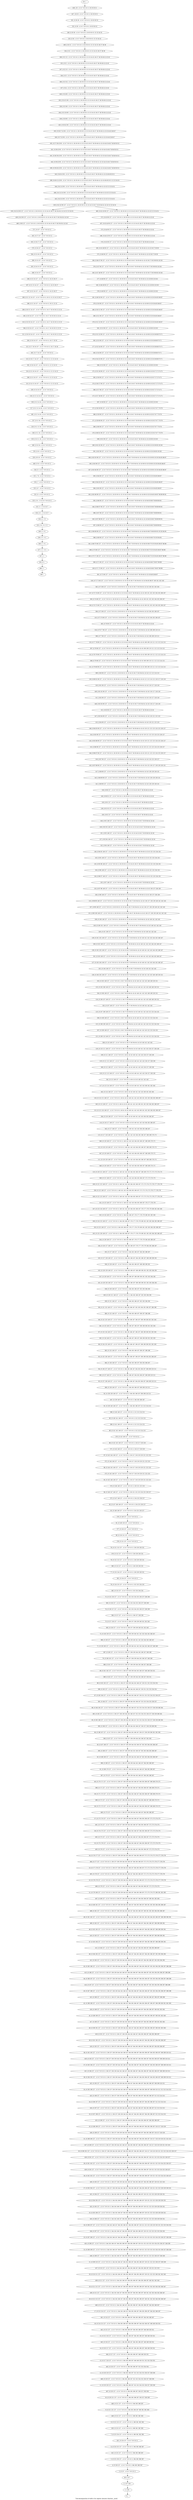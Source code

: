digraph G {
graph [label="Tree-decomposition of width 4 for register allocator (function _acosf)"]
0[label="0 | : "];
1[label="1 | 228 : "];
2[label="2 | 227 228 : "];
3[label="3 | 8 227 : 4 5 6 7 8 9 10 11 "];
4[label="4 | 8 226 227 : 4 5 6 7 8 9 10 11 364 365 366 367 "];
5[label="5 | 8 225 226 227 : 4 5 6 7 8 9 10 11 364 365 366 367 "];
6[label="6 | 8 224 225 227 : 4 5 6 7 8 9 10 11 364 365 366 367 "];
7[label="7 | 8 223 224 227 : 4 5 6 7 8 9 10 11 360 361 362 363 "];
8[label="8 | 8 222 223 227 : 4 5 6 7 8 9 10 11 360 361 362 363 "];
9[label="9 | 8 221 222 227 : 4 5 6 7 8 9 10 11 264 265 266 267 360 361 362 363 "];
10[label="10 | 8 220 221 227 : 4 5 6 7 8 9 10 11 264 265 266 267 356 357 358 359 "];
11[label="11 | 8 219 220 227 : 4 5 6 7 8 9 10 11 264 265 266 267 352 353 354 355 356 357 358 359 "];
12[label="12 | 8 218 219 227 : 4 5 6 7 8 9 10 11 264 265 266 267 352 353 354 355 356 357 358 359 "];
13[label="13 | 8 217 218 227 : 4 5 6 7 8 9 10 11 264 265 266 267 348 349 350 351 352 353 354 355 "];
14[label="14 | 8 216 217 227 : 4 5 6 7 8 9 10 11 264 265 266 267 284 285 286 287 348 349 350 351 "];
15[label="15 | 8 215 216 227 : 4 5 6 7 8 9 10 11 264 265 266 267 284 285 286 287 348 349 350 351 "];
16[label="16 | 8 214 215 227 : 4 5 6 7 8 9 10 11 264 265 266 267 284 285 286 287 344 345 346 347 348 349 350 351 "];
17[label="17 | 8 213 214 227 : 4 5 6 7 8 9 10 11 244 245 246 247 264 265 266 267 284 285 286 287 344 345 346 347 "];
18[label="18 | 8 212 213 227 : 4 5 6 7 8 9 10 11 244 245 246 247 264 265 266 267 284 285 286 287 340 341 342 343 344 345 346 347 "];
19[label="19 | 8 211 212 227 : 4 5 6 7 8 9 10 11 244 245 246 247 264 265 266 267 284 285 286 287 340 341 342 343 344 345 346 347 "];
20[label="20 | 8 210 211 227 : 4 5 6 7 8 9 10 11 244 245 246 247 264 265 266 267 284 285 286 287 320 321 322 323 340 341 342 343 "];
21[label="21 | 8 209 210 227 : 4 5 6 7 8 9 10 11 244 245 246 247 264 265 266 267 284 285 286 287 320 321 322 323 336 337 338 339 "];
22[label="22 | 8 208 209 227 : 4 5 6 7 8 9 10 11 244 245 246 247 264 265 266 267 284 285 286 287 320 321 322 323 332 333 334 335 336 337 338 339 "];
23[label="23 | 8 207 208 227 : 4 5 6 7 8 9 10 11 244 245 246 247 264 265 266 267 284 285 286 287 320 321 322 323 332 333 334 335 336 337 338 339 "];
24[label="24 | 8 206 207 227 : 4 5 6 7 8 9 10 11 244 245 246 247 264 265 266 267 284 285 286 287 320 321 322 323 328 329 330 331 332 333 334 335 "];
25[label="25 | 8 205 206 227 : 4 5 6 7 8 9 10 11 244 245 246 247 264 265 266 267 284 285 286 287 320 321 322 323 328 329 330 331 "];
26[label="26 | 8 204 205 227 : 4 5 6 7 8 9 10 11 244 245 246 247 264 265 266 267 284 285 286 287 320 321 322 323 328 329 330 331 "];
27[label="27 | 8 203 204 227 : 4 5 6 7 8 9 10 11 236 237 238 239 244 245 246 247 264 265 266 267 284 285 286 287 320 321 322 323 328 329 330 331 "];
28[label="28 | 8 202 203 227 : 4 5 6 7 8 9 10 11 236 237 238 239 244 245 246 247 264 265 266 267 284 285 286 287 320 321 322 323 324 325 326 327 "];
29[label="29 | 8 201 202 227 : 4 5 6 7 8 9 10 11 236 237 238 239 244 245 246 247 264 265 266 267 284 285 286 287 320 321 322 323 324 325 326 327 "];
30[label="30 | 8 200 201 227 : 4 5 6 7 8 9 10 11 236 237 238 239 244 245 246 247 264 265 266 267 284 285 286 287 316 317 318 319 320 321 322 323 324 325 326 327 "];
31[label="31 | 8 199 200 227 : 4 5 6 7 8 9 10 11 236 237 238 239 244 245 246 247 264 265 266 267 284 285 286 287 316 317 318 319 320 321 322 323 "];
32[label="32 | 8 198 199 227 : 4 5 6 7 8 9 10 11 236 237 238 239 244 245 246 247 264 265 266 267 284 285 286 287 316 317 318 319 "];
33[label="33 | 8 197 198 227 : 4 5 6 7 8 9 10 11 236 237 238 239 244 245 246 247 264 265 266 267 284 285 286 287 312 313 314 315 "];
34[label="34 | 8 196 197 227 : 4 5 6 7 8 9 10 11 236 237 238 239 244 245 246 247 264 265 266 267 284 285 286 287 312 313 314 315 "];
35[label="35 | 8 195 196 227 : 4 5 6 7 8 9 10 11 236 237 238 239 244 245 246 247 264 265 266 267 284 285 286 287 308 309 310 311 312 313 314 315 "];
36[label="36 | 8 194 195 227 : 4 5 6 7 8 9 10 11 236 237 238 239 244 245 246 247 264 265 266 267 284 285 286 287 304 305 306 307 308 309 310 311 "];
37[label="37 | 8 193 194 227 : 4 5 6 7 8 9 10 11 236 237 238 239 244 245 246 247 264 265 266 267 284 285 286 287 304 305 306 307 308 309 310 311 "];
38[label="38 | 8 192 193 227 : 4 5 6 7 8 9 10 11 236 237 238 239 244 245 246 247 264 265 266 267 284 285 286 287 304 305 306 307 308 309 310 311 "];
39[label="39 | 8 191 192 227 : 4 5 6 7 8 9 10 11 236 237 238 239 244 245 246 247 264 265 266 267 284 285 286 287 304 305 306 307 "];
40[label="40 | 8 190 191 227 : 4 5 6 7 8 9 10 11 236 237 238 239 244 245 246 247 264 265 266 267 284 285 286 287 300 301 302 303 "];
41[label="41 | 8 189 190 227 : 4 5 6 7 8 9 10 11 236 237 238 239 244 245 246 247 264 265 266 267 284 285 286 287 300 301 302 303 "];
42[label="42 | 8 188 189 227 : 4 5 6 7 8 9 10 11 236 237 238 239 244 245 246 247 264 265 266 267 284 285 286 287 296 297 298 299 300 301 302 303 "];
43[label="43 | 8 187 188 227 : 4 5 6 7 8 9 10 11 236 237 238 239 244 245 246 247 264 265 266 267 284 285 286 287 292 293 294 295 296 297 298 299 "];
44[label="44 | 8 186 187 227 : 4 5 6 7 8 9 10 11 236 237 238 239 244 245 246 247 264 265 266 267 284 285 286 287 292 293 294 295 296 297 298 299 "];
45[label="45 | 8 185 186 227 : 4 5 6 7 8 9 10 11 236 237 238 239 244 245 246 247 264 265 266 267 284 285 286 287 292 293 294 295 296 297 298 299 "];
46[label="46 | 8 184 185 227 : 4 5 6 7 8 9 10 11 236 237 238 239 244 245 246 247 264 265 266 267 284 285 286 287 292 293 294 295 "];
47[label="47 | 8 183 184 227 : 4 5 6 7 8 9 10 11 236 237 238 239 244 245 246 247 264 265 266 267 284 285 286 287 288 289 290 291 "];
48[label="48 | 8 182 183 227 : 4 5 6 7 8 9 10 11 236 237 238 239 244 245 246 247 264 265 266 267 284 285 286 287 288 289 290 291 "];
49[label="49 | 8 181 182 227 : 4 5 6 7 8 9 10 11 236 237 238 239 244 245 246 247 264 265 266 267 280 281 282 283 284 285 286 287 288 289 290 291 "];
50[label="50 | 8 180 181 227 : 4 5 6 7 8 9 10 11 236 237 238 239 244 245 246 247 264 265 266 267 280 281 282 283 284 285 286 287 "];
51[label="51 | 8 179 180 227 : 4 5 6 7 8 9 10 11 236 237 238 239 244 245 246 247 264 265 266 267 272 273 274 275 280 281 282 283 "];
52[label="52 | 8 178 179 227 : 4 5 6 7 8 9 10 11 236 237 238 239 244 245 246 247 264 265 266 267 272 273 274 275 276 277 278 279 "];
53[label="53 | 8 177 178 227 : 4 5 6 7 8 9 10 11 236 237 238 239 244 245 246 247 264 265 266 267 272 273 274 275 276 277 278 279 "];
54[label="54 | 8 176 177 227 : 4 5 6 7 8 9 10 11 236 237 238 239 244 245 246 247 264 265 266 267 272 273 274 275 276 277 278 279 "];
55[label="55 | 8 175 176 227 : 4 5 6 7 8 9 10 11 236 237 238 239 244 245 246 247 264 265 266 267 272 273 274 275 "];
56[label="56 | 8 174 175 227 : 4 5 6 7 8 9 10 11 236 237 238 239 244 245 246 247 264 265 266 267 272 273 274 275 "];
57[label="57 | 8 173 174 227 : 4 5 6 7 8 9 10 11 236 237 238 239 244 245 246 247 264 265 266 267 272 273 274 275 "];
58[label="58 | 8 172 173 227 : 4 5 6 7 8 9 10 11 236 237 238 239 244 245 246 247 264 265 266 267 268 269 270 271 "];
59[label="59 | 8 171 172 227 : 4 5 6 7 8 9 10 11 236 237 238 239 244 245 246 247 264 265 266 267 268 269 270 271 "];
60[label="60 | 8 170 171 227 : 4 5 6 7 8 9 10 11 236 237 238 239 244 245 246 247 264 265 266 267 268 269 270 271 "];
61[label="61 | 8 169 170 227 : 4 5 6 7 8 9 10 11 236 237 238 239 244 245 246 247 264 265 266 267 "];
62[label="62 | 8 168 169 227 : 4 5 6 7 8 9 10 11 236 237 238 239 244 245 246 247 262 263 264 265 266 267 "];
63[label="63 | 8 167 168 227 : 4 5 6 7 8 9 10 11 236 237 238 239 244 245 246 247 262 263 264 265 266 267 "];
64[label="64 | 8 166 167 227 : 4 5 6 7 8 9 10 11 236 237 238 239 244 245 246 247 256 257 258 259 260 261 262 263 "];
65[label="65 | 8 165 166 227 : 4 5 6 7 8 9 10 11 236 237 238 239 244 245 246 247 252 253 254 255 256 257 258 259 260 261 "];
66[label="66 | 8 164 165 227 : 4 5 6 7 8 9 10 11 236 237 238 239 244 245 246 247 252 253 254 255 256 257 258 259 260 261 "];
67[label="67 | 8 163 164 227 : 4 5 6 7 8 9 10 11 236 237 238 239 244 245 246 247 250 251 252 253 254 255 256 257 "];
68[label="68 | 8 162 163 227 : 4 5 6 7 8 9 10 11 236 237 238 239 244 245 246 247 250 251 252 253 254 255 "];
69[label="69 | 8 161 162 227 : 4 5 6 7 8 9 10 11 236 237 238 239 244 245 246 247 248 249 250 251 "];
70[label="70 | 8 160 161 227 : 4 5 6 7 8 9 10 11 236 237 238 239 244 245 246 247 248 249 "];
71[label="71 | 8 159 160 227 : 4 5 6 7 8 9 10 11 236 237 238 239 240 241 242 243 244 245 246 247 248 249 "];
72[label="72 | 8 158 159 227 : 4 5 6 7 8 9 10 11 236 237 238 239 240 241 242 243 244 245 246 247 "];
73[label="73 | 8 157 158 227 : 4 5 6 7 8 9 10 11 236 237 238 239 240 241 242 243 "];
74[label="74 | 8 156 157 227 : 4 5 6 7 8 9 10 11 232 233 234 235 236 237 238 239 "];
75[label="75 | 8 155 156 227 : 4 5 6 7 8 9 10 11 232 233 234 235 236 237 238 239 "];
76[label="76 | 8 154 155 227 : 4 5 6 7 8 9 10 11 232 233 234 235 "];
77[label="77 | 8 153 154 227 : 4 5 6 7 8 9 10 11 228 229 230 231 "];
78[label="78 | 8 152 153 227 : 4 5 6 7 8 9 10 11 228 229 230 231 "];
79[label="79 | 8 151 152 227 : 4 5 6 7 8 9 10 11 228 229 230 231 "];
80[label="80 | 8 150 151 227 : 4 5 6 7 8 9 10 11 "];
81[label="81 | 8 149 150 227 : 4 5 6 7 8 9 10 11 "];
82[label="82 | 8 148 149 227 : 4 5 6 7 8 9 10 11 224 225 226 227 "];
83[label="83 | 8 147 148 149 227 : 4 5 6 7 8 9 10 11 224 225 226 227 "];
84[label="84 | 8 146 147 149 227 : 4 5 6 7 8 9 10 11 220 221 222 223 224 225 226 227 "];
85[label="85 | 8 145 146 149 227 : 4 5 6 7 8 9 10 11 216 217 218 219 220 221 222 223 "];
86[label="86 | 8 144 145 149 227 : 4 5 6 7 8 9 10 11 216 217 218 219 220 221 222 223 "];
87[label="87 | 8 143 144 149 227 : 4 5 6 7 8 9 10 11 216 217 218 219 220 221 222 223 "];
88[label="88 | 8 142 143 149 227 : 4 5 6 7 8 9 10 11 216 217 218 219 "];
89[label="89 | 8 141 142 149 227 : 4 5 6 7 8 9 10 11 212 213 214 215 "];
90[label="90 | 8 140 141 149 227 : 4 5 6 7 8 9 10 11 212 213 214 215 "];
91[label="91 | 8 139 140 149 227 : 4 5 6 7 8 9 10 11 184 185 186 187 212 213 214 215 "];
92[label="92 | 8 138 139 149 227 : 4 5 6 7 8 9 10 11 184 185 186 187 208 209 210 211 "];
93[label="93 | 8 137 138 149 227 : 4 5 6 7 8 9 10 11 184 185 186 187 204 205 206 207 208 209 210 211 "];
94[label="94 | 8 136 137 149 227 : 4 5 6 7 8 9 10 11 184 185 186 187 204 205 206 207 208 209 210 211 "];
95[label="95 | 8 135 136 149 227 : 4 5 6 7 8 9 10 11 184 185 186 187 196 197 198 199 204 205 206 207 "];
96[label="96 | 8 134 135 149 227 : 4 5 6 7 8 9 10 11 184 185 186 187 196 197 198 199 200 201 202 203 "];
97[label="97 | 8 133 134 149 227 : 4 5 6 7 8 9 10 11 184 185 186 187 196 197 198 199 200 201 202 203 "];
98[label="98 | 8 132 133 149 227 : 4 5 6 7 8 9 10 11 184 185 186 187 196 197 198 199 200 201 202 203 "];
99[label="99 | 8 131 132 149 227 : 4 5 6 7 8 9 10 11 184 185 186 187 192 193 194 195 196 197 198 199 "];
100[label="100 | 8 130 131 149 227 : 4 5 6 7 8 9 10 11 184 185 186 187 192 193 194 195 "];
101[label="101 | 8 129 130 149 227 : 4 5 6 7 8 9 10 11 184 185 186 187 188 189 190 191 192 193 194 195 "];
102[label="102 | 8 128 129 149 227 : 4 5 6 7 8 9 10 11 184 185 186 187 188 189 190 191 192 193 194 195 "];
103[label="103 | 8 127 128 149 227 : 4 5 6 7 8 9 10 11 164 165 166 167 184 185 186 187 188 189 190 191 "];
104[label="104 | 8 126 127 149 227 : 4 5 6 7 8 9 10 11 164 165 166 167 176 177 178 179 184 185 186 187 "];
105[label="105 | 8 125 126 149 227 : 4 5 6 7 8 9 10 11 164 165 166 167 176 177 178 179 180 181 182 183 184 185 186 187 "];
106[label="106 | 8 124 125 149 227 : 4 5 6 7 8 9 10 11 164 165 166 167 176 177 178 179 180 181 182 183 184 185 186 187 "];
107[label="107 | 8 123 124 149 227 : 4 5 6 7 8 9 10 11 140 141 142 143 164 165 166 167 176 177 178 179 180 181 182 183 "];
108[label="108 | 8 122 123 149 227 : 4 5 6 7 8 9 10 11 140 141 142 143 164 165 166 167 172 173 174 175 176 177 178 179 "];
109[label="109 | 8 121 122 149 227 : 4 5 6 7 8 9 10 11 140 141 142 143 164 165 166 167 172 173 174 175 176 177 178 179 "];
110[label="110 | 8 120 121 149 227 : 4 5 6 7 8 9 10 11 140 141 142 143 164 165 166 167 168 169 170 171 172 173 174 175 "];
111[label="111 | 8 119 120 149 227 : 4 5 6 7 8 9 10 11 140 141 142 143 164 165 166 167 168 169 170 171 "];
112[label="112 | 8 118 119 149 227 : 4 5 6 7 8 9 10 11 140 141 142 143 164 165 166 167 168 169 170 171 "];
113[label="113 | 8 117 118 149 227 : 4 5 6 7 8 9 10 11 140 141 142 143 164 165 166 167 168 169 170 171 "];
114[label="114 | 8 116 117 149 227 : 4 5 6 7 8 9 10 11 40 41 42 43 140 141 142 143 164 165 166 167 "];
115[label="115 | 8 115 116 149 227 : 4 5 6 7 8 9 10 11 40 41 42 43 140 141 142 143 160 161 162 163 164 165 166 167 "];
116[label="116 | 8 114 115 149 227 : 4 5 6 7 8 9 10 11 40 41 42 43 140 141 142 143 160 161 162 163 164 165 166 167 "];
117[label="117 | 8 113 114 149 227 : 4 5 6 7 8 9 10 11 40 41 42 43 140 141 142 143 160 161 162 163 "];
118[label="118 | 8 112 113 149 227 : 4 5 6 7 8 9 10 11 40 41 42 43 140 141 142 143 156 157 158 159 "];
119[label="119 | 8 111 112 149 227 : 4 5 6 7 8 9 10 11 40 41 42 43 140 141 142 143 156 157 158 159 "];
120[label="120 | 8 110 111 149 227 : 4 5 6 7 8 9 10 11 36 37 38 39 40 41 42 43 140 141 142 143 156 157 158 159 "];
121[label="121 | 8 109 110 149 227 : 4 5 6 7 8 9 10 11 36 37 38 39 40 41 42 43 140 141 142 143 152 153 154 155 "];
122[label="122 | 8 108 109 149 227 : 4 5 6 7 8 9 10 11 36 37 38 39 40 41 42 43 140 141 142 143 152 153 154 155 "];
123[label="123 | 8 107 108 149 227 : 4 5 6 7 8 9 10 11 36 37 38 39 40 41 42 43 140 141 142 143 152 153 154 155 "];
124[label="124 | 8 106 107 149 227 : 4 5 6 7 8 9 10 11 36 37 38 39 40 41 42 43 140 141 142 143 148 149 150 151 "];
125[label="125 | 8 105 106 149 227 : 4 5 6 7 8 9 10 11 36 37 38 39 40 41 42 43 140 141 142 143 148 149 150 151 "];
126[label="126 | 8 104 105 149 227 : 4 5 6 7 8 9 10 11 32 33 34 35 36 37 38 39 40 41 42 43 140 141 142 143 148 149 150 151 "];
127[label="127 | 8 103 104 149 227 : 4 5 6 7 8 9 10 11 32 33 34 35 36 37 38 39 40 41 42 43 140 141 142 143 144 145 146 147 "];
128[label="128 | 8 102 103 149 227 : 4 5 6 7 8 9 10 11 32 33 34 35 36 37 38 39 40 41 42 43 140 141 142 143 144 145 146 147 "];
129[label="129 | 8 101 102 149 227 : 4 5 6 7 8 9 10 11 32 33 34 35 36 37 38 39 40 41 42 43 140 141 142 143 144 145 146 147 "];
130[label="130 | 8 100 101 149 227 : 4 5 6 7 8 9 10 11 28 29 30 31 32 33 34 35 36 37 38 39 40 41 42 43 140 141 142 143 "];
131[label="131 | 8 99 100 149 227 : 4 5 6 7 8 9 10 11 28 29 30 31 32 33 34 35 36 37 38 39 40 41 42 43 136 137 138 139 140 141 142 143 "];
132[label="132 | 8 98 99 149 227 : 4 5 6 7 8 9 10 11 28 29 30 31 32 33 34 35 36 37 38 39 40 41 42 43 136 137 138 139 140 141 142 143 "];
133[label="133 | 8 97 98 149 227 : 4 5 6 7 8 9 10 11 28 29 30 31 32 33 34 35 36 37 38 39 40 41 42 43 136 137 138 139 "];
134[label="134 | 8 96 97 149 227 : 4 5 6 7 8 9 10 11 28 29 30 31 32 33 34 35 36 37 38 39 40 41 42 43 132 133 134 135 "];
135[label="135 | 8 95 96 149 227 : 4 5 6 7 8 9 10 11 28 29 30 31 32 33 34 35 36 37 38 39 40 41 42 43 132 133 134 135 "];
136[label="136 | 8 94 95 149 227 : 4 5 6 7 8 9 10 11 28 29 30 31 32 33 34 35 36 37 38 39 40 41 42 43 132 133 134 135 "];
137[label="137 | 8 93 94 149 227 : 4 5 6 7 8 9 10 11 28 29 30 31 32 33 34 35 36 37 38 39 40 41 42 43 "];
138[label="138 | 8 92 93 149 227 : 4 5 6 7 8 9 10 11 28 29 30 31 32 33 34 35 36 37 38 39 40 41 42 43 "];
139[label="139 | 8 91 92 227 : 4 5 6 7 8 9 10 11 28 29 30 31 32 33 34 35 36 37 38 39 40 41 42 43 "];
140[label="140 | 8 90 91 227 : 4 5 6 7 8 9 10 11 28 29 30 31 32 33 34 35 36 37 38 39 40 41 42 43 "];
141[label="141 | 8 89 90 227 : 4 5 6 7 8 9 10 11 28 29 30 31 32 33 34 35 36 37 38 39 40 41 42 43 128 129 130 131 "];
142[label="142 | 8 88 89 90 227 : 4 5 6 7 8 9 10 11 28 29 30 31 32 33 34 35 36 37 38 39 40 41 42 43 128 129 130 131 "];
143[label="143 | 8 87 88 90 227 : 4 5 6 7 8 9 10 11 28 29 30 31 32 33 34 35 36 37 38 39 40 41 42 43 124 125 126 127 128 129 130 131 "];
144[label="144 | 8 86 87 90 227 : 4 5 6 7 8 9 10 11 28 29 30 31 32 33 34 35 36 37 38 39 40 41 42 43 120 121 122 123 124 125 126 127 "];
145[label="145 | 8 85 86 90 227 : 4 5 6 7 8 9 10 11 28 29 30 31 32 33 34 35 36 37 38 39 40 41 42 43 120 121 122 123 124 125 126 127 "];
146[label="146 | 8 84 85 90 227 : 4 5 6 7 8 9 10 11 28 29 30 31 32 33 34 35 36 37 38 39 40 41 42 43 120 121 122 123 124 125 126 127 "];
147[label="147 | 8 83 84 90 227 : 4 5 6 7 8 9 10 11 28 29 30 31 32 33 34 35 36 37 38 39 40 41 42 43 120 121 122 123 "];
148[label="148 | 8 82 83 90 227 : 4 5 6 7 8 9 10 11 28 29 30 31 32 33 34 35 36 37 38 39 40 41 42 43 116 117 118 119 "];
149[label="149 | 8 81 82 90 227 : 4 5 6 7 8 9 10 11 28 29 30 31 32 33 34 35 36 37 38 39 40 41 42 43 116 117 118 119 "];
150[label="150 | 8 80 81 90 227 : 4 5 6 7 8 9 10 11 28 29 30 31 32 33 34 35 36 37 38 39 40 41 42 43 112 113 114 115 116 117 118 119 "];
151[label="151 | 8 79 80 90 227 : 4 5 6 7 8 9 10 11 28 29 30 31 32 33 34 35 36 37 38 39 40 41 42 43 108 109 110 111 112 113 114 115 "];
152[label="152 | 8 78 79 90 227 : 4 5 6 7 8 9 10 11 28 29 30 31 32 33 34 35 36 37 38 39 40 41 42 43 108 109 110 111 112 113 114 115 "];
153[label="153 | 8 77 78 90 227 : 4 5 6 7 8 9 10 11 28 29 30 31 32 33 34 35 36 37 38 39 40 41 42 43 108 109 110 111 112 113 114 115 "];
154[label="154 | 8 76 77 90 227 : 4 5 6 7 8 9 10 11 28 29 30 31 32 33 34 35 36 37 38 39 40 41 42 43 108 109 110 111 "];
155[label="155 | 8 75 76 90 227 : 4 5 6 7 8 9 10 11 28 29 30 31 32 33 34 35 36 37 38 39 40 41 42 43 104 105 106 107 "];
156[label="156 | 8 74 75 90 227 : 4 5 6 7 8 9 10 11 28 29 30 31 32 33 34 35 36 37 38 39 40 41 42 43 100 101 102 103 104 105 106 107 "];
157[label="157 | 8 73 74 90 227 : 4 5 6 7 8 9 10 11 28 29 30 31 32 33 34 35 36 37 38 39 40 41 42 43 100 101 102 103 104 105 106 107 "];
158[label="158 | 8 72 73 90 227 : 4 5 6 7 8 9 10 11 28 29 30 31 32 33 34 35 36 37 38 39 40 41 42 43 84 85 86 87 100 101 102 103 "];
159[label="159 | 8 71 72 90 227 : 4 5 6 7 8 9 10 11 28 29 30 31 32 33 34 35 36 37 38 39 40 41 42 43 84 85 86 87 96 97 98 99 "];
160[label="160 | 8 70 71 90 227 : 4 5 6 7 8 9 10 11 28 29 30 31 32 33 34 35 36 37 38 39 40 41 42 43 84 85 86 87 92 93 94 95 96 97 98 99 "];
161[label="161 | 8 69 70 90 227 : 4 5 6 7 8 9 10 11 28 29 30 31 32 33 34 35 36 37 38 39 40 41 42 43 84 85 86 87 92 93 94 95 96 97 98 99 "];
162[label="162 | 8 68 69 90 227 : 4 5 6 7 8 9 10 11 28 29 30 31 32 33 34 35 36 37 38 39 40 41 42 43 84 85 86 87 88 89 90 91 92 93 94 95 "];
163[label="163 | 8 67 68 90 227 : 4 5 6 7 8 9 10 11 28 29 30 31 32 33 34 35 36 37 38 39 40 41 42 43 84 85 86 87 88 89 90 91 "];
164[label="164 | 8 66 67 90 227 : 4 5 6 7 8 9 10 11 28 29 30 31 32 33 34 35 36 37 38 39 40 41 42 43 84 85 86 87 88 89 90 91 "];
165[label="165 | 8 65 66 90 227 : 4 5 6 7 8 9 10 11 28 29 30 31 32 33 34 35 36 37 38 39 40 41 42 43 60 61 62 63 84 85 86 87 88 89 90 91 "];
166[label="166 | 8 64 65 90 227 : 4 5 6 7 8 9 10 11 28 29 30 31 32 33 34 35 36 37 38 39 40 41 42 43 60 61 62 63 84 85 86 87 "];
167[label="167 | 8 63 64 90 227 : 4 5 6 7 8 9 10 11 28 29 30 31 32 33 34 35 36 37 38 39 40 41 42 43 60 61 62 63 80 81 82 83 84 85 86 87 "];
168[label="168 | 8 62 63 90 227 : 4 5 6 7 8 9 10 11 28 29 30 31 32 33 34 35 36 37 38 39 40 41 42 43 60 61 62 63 80 81 82 83 84 85 86 87 "];
169[label="169 | 8 61 62 90 227 : 4 5 6 7 8 9 10 11 28 29 30 31 32 33 34 35 36 37 38 39 40 41 42 43 60 61 62 63 80 81 82 83 "];
170[label="170 | 8 60 61 90 227 : 4 5 6 7 8 9 10 11 28 29 30 31 32 33 34 35 36 37 38 39 40 41 42 43 60 61 62 63 76 77 78 79 "];
171[label="171 | 8 59 60 90 227 : 4 5 6 7 8 9 10 11 28 29 30 31 32 33 34 35 36 37 38 39 40 41 42 43 60 61 62 63 76 77 78 79 "];
172[label="172 | 8 58 59 90 227 : 4 5 6 7 8 9 10 11 28 29 30 31 32 33 34 35 36 37 38 39 40 41 42 43 60 61 62 63 76 77 78 79 "];
173[label="173 | 8 57 58 90 227 : 4 5 6 7 8 9 10 11 28 29 30 31 32 33 34 35 36 37 38 39 40 41 42 43 60 61 62 63 72 73 74 75 "];
174[label="174 | 8 56 57 90 227 : 4 5 6 7 8 9 10 11 28 29 30 31 32 33 34 35 36 37 38 39 40 41 42 43 60 61 62 63 72 73 74 75 "];
175[label="175 | 8 55 56 90 227 : 4 5 6 7 8 9 10 11 28 29 30 31 32 33 34 35 36 37 38 39 40 41 42 43 60 61 62 63 72 73 74 75 "];
176[label="176 | 8 54 55 90 227 : 4 5 6 7 8 9 10 11 28 29 30 31 32 33 34 35 36 37 38 39 40 41 42 43 60 61 62 63 68 69 70 71 "];
177[label="177 | 8 53 54 90 227 : 4 5 6 7 8 9 10 11 28 29 30 31 32 33 34 35 36 37 38 39 40 41 42 43 60 61 62 63 68 69 70 71 "];
178[label="178 | 8 52 53 90 227 : 4 5 6 7 8 9 10 11 28 29 30 31 32 33 34 35 36 37 38 39 40 41 42 43 60 61 62 63 68 69 70 71 "];
179[label="179 | 8 51 52 90 227 : 4 5 6 7 8 9 10 11 28 29 30 31 32 33 34 35 36 37 38 39 40 41 42 43 60 61 62 63 64 65 66 67 "];
180[label="180 | 8 50 51 90 227 : 4 5 6 7 8 9 10 11 28 29 30 31 32 33 34 35 36 37 38 39 40 41 42 43 60 61 62 63 64 65 66 67 "];
181[label="181 | 8 49 50 90 227 : 4 5 6 7 8 9 10 11 28 29 30 31 32 33 34 35 36 37 38 39 40 41 42 43 60 61 62 63 64 65 66 67 "];
182[label="182 | 8 48 49 90 227 : 4 5 6 7 8 9 10 11 28 29 30 31 32 33 34 35 36 37 38 39 40 41 42 43 60 61 62 63 "];
183[label="183 | 8 47 48 90 227 : 4 5 6 7 8 9 10 11 28 29 30 31 32 33 34 35 36 37 38 39 40 41 42 43 56 57 58 59 60 61 62 63 "];
184[label="184 | 8 46 47 90 227 : 4 5 6 7 8 9 10 11 28 29 30 31 32 33 34 35 36 37 38 39 40 41 42 43 56 57 58 59 60 61 62 63 "];
185[label="185 | 8 45 46 90 227 : 4 5 6 7 8 9 10 11 28 29 30 31 32 33 34 35 36 37 38 39 40 41 42 43 56 57 58 59 "];
186[label="186 | 8 44 45 90 227 : 4 5 6 7 8 9 10 11 28 29 30 31 32 33 34 35 36 37 38 39 40 41 42 43 "];
187[label="187 | 8 43 44 90 227 : 4 5 6 7 8 9 10 11 28 29 30 31 32 33 34 35 36 37 38 39 40 41 42 43 "];
188[label="188 | 8 41 42 43 90 : 4 5 6 7 8 9 10 11 28 29 30 31 32 33 34 35 36 37 38 39 40 41 42 43 52 53 54 55 "];
189[label="189 | 8 40 41 43 90 : 4 5 6 7 8 9 10 11 28 29 30 31 32 33 34 35 36 37 38 39 40 41 42 43 48 49 50 51 52 53 54 55 "];
190[label="190 | 8 39 40 43 90 : 4 5 6 7 8 9 10 11 28 29 30 31 32 33 34 35 36 37 38 39 40 41 42 43 44 45 46 47 48 49 50 51 "];
191[label="191 | 8 38 39 43 90 : 4 5 6 7 8 9 10 11 28 29 30 31 32 33 34 35 36 37 38 39 40 41 42 43 44 45 46 47 48 49 50 51 "];
192[label="192 | 8 37 38 43 90 : 4 5 6 7 8 9 10 11 28 29 30 31 32 33 34 35 36 37 38 39 40 41 42 43 44 45 46 47 48 49 50 51 "];
193[label="193 | 8 36 37 43 90 : 4 5 6 7 8 9 10 11 28 29 30 31 32 33 34 35 36 37 38 39 40 41 42 43 44 45 46 47 "];
194[label="194 | 8 35 36 90 : 4 5 6 7 8 9 10 11 28 29 30 31 32 33 34 35 36 37 38 39 40 41 42 43 "];
195[label="195 | 8 34 35 90 : 4 5 6 7 8 9 10 11 28 29 30 31 32 33 34 35 36 37 38 39 40 41 42 43 "];
196[label="196 | 8 33 34 : 4 5 6 7 8 9 10 11 28 29 30 31 32 33 34 35 36 37 38 39 40 41 42 43 "];
197[label="197 | 8 32 33 : 4 5 6 7 8 9 10 11 28 29 30 31 32 33 34 35 36 37 38 39 40 41 42 43 "];
198[label="198 | 8 31 32 : 4 5 6 7 8 9 10 11 28 29 30 31 32 33 34 35 36 37 38 39 40 41 42 43 "];
199[label="199 | 8 30 31 : 4 5 6 7 8 9 10 11 28 29 30 31 32 33 34 35 36 37 38 39 "];
200[label="200 | 8 29 30 : 4 5 6 7 8 9 10 11 28 29 30 31 32 33 34 35 "];
201[label="201 | 8 28 29 : 4 5 6 7 8 9 10 11 28 29 30 31 "];
202[label="202 | 8 27 227 : 4 5 6 7 8 9 10 11 "];
203[label="203 | 8 26 27 227 : 4 5 6 7 8 9 10 11 "];
204[label="204 | 8 25 26 227 : 4 5 6 7 8 9 10 11 "];
205[label="205 | 8 24 25 227 : 4 5 6 7 8 9 10 11 "];
206[label="206 | 8 23 24 227 : 4 5 6 7 8 9 10 11 24 25 26 27 "];
207[label="207 | 8 22 23 24 227 : 4 5 6 7 8 9 10 11 24 25 26 27 "];
208[label="208 | 8 21 22 24 227 : 4 5 6 7 8 9 10 11 20 21 22 23 24 25 26 27 "];
209[label="209 | 8 20 21 24 227 : 4 5 6 7 8 9 10 11 16 17 18 19 20 21 22 23 "];
210[label="210 | 8 19 20 24 227 : 4 5 6 7 8 9 10 11 16 17 18 19 20 21 22 23 "];
211[label="211 | 8 18 19 24 227 : 4 5 6 7 8 9 10 11 16 17 18 19 20 21 22 23 "];
212[label="212 | 8 17 18 24 227 : 4 5 6 7 8 9 10 11 16 17 18 19 "];
213[label="213 | 8 16 17 24 227 : 4 5 6 7 8 9 10 11 12 13 14 15 "];
214[label="214 | 8 15 16 24 227 : 4 5 6 7 8 9 10 11 12 13 14 15 "];
215[label="215 | 8 14 15 24 227 : 4 5 6 7 8 9 10 11 12 13 14 15 "];
216[label="216 | 8 13 14 24 227 : 4 5 6 7 8 9 10 11 "];
217[label="217 | 8 12 13 14 24 : 4 5 6 7 8 9 10 11 "];
218[label="218 | 8 11 12 24 : 4 5 6 7 8 9 10 11 "];
219[label="219 | 8 10 11 24 : 4 5 6 7 8 9 10 11 "];
220[label="220 | 8 9 10 : 4 5 6 7 8 9 10 11 "];
221[label="221 | 7 8 : 4 5 6 7 8 9 10 11 "];
222[label="222 | 6 7 : 4 5 6 7 8 9 10 11 "];
223[label="223 | 5 6 : 2 3 4 5 6 7 8 9 10 11 "];
224[label="224 | 4 5 : 2 3 4 5 6 7 "];
225[label="225 | 3 4 : 0 1 2 3 "];
226[label="226 | 2 3 : 0 1 "];
227[label="227 | 1 2 : 0 1 "];
228[label="228 | 0 1 : "];
229[label="229 | 8 42 43 90 227 : 4 5 6 7 8 9 10 11 28 29 30 31 32 33 34 35 36 37 38 39 40 41 42 43 52 53 54 55 "];
230[label="230 | 8 42 43 90 227 : 4 5 6 7 8 9 10 11 28 29 30 31 32 33 34 35 36 37 38 39 40 41 42 43 52 53 54 55 "];
231[label="231 | : "];
232[label="232 | 8 29 : 4 5 6 7 8 9 10 11 28 29 30 31 "];
233[label="233 | 8 30 : 4 5 6 7 8 9 10 11 28 29 30 31 32 33 34 35 "];
234[label="234 | 8 31 : 4 5 6 7 8 9 10 11 28 29 30 31 32 33 34 35 36 37 38 39 "];
235[label="235 | 8 32 : 4 5 6 7 8 9 10 11 28 29 30 31 32 33 34 35 36 37 38 39 40 41 42 43 "];
236[label="236 | 8 33 : 4 5 6 7 8 9 10 11 28 29 30 31 32 33 34 35 36 37 38 39 40 41 42 43 "];
237[label="237 | 8 34 : 4 5 6 7 8 9 10 11 28 29 30 31 32 33 34 35 36 37 38 39 40 41 42 43 "];
238[label="238 | 8 35 90 : 4 5 6 7 8 9 10 11 28 29 30 31 32 33 34 35 36 37 38 39 40 41 42 43 "];
239[label="239 | 8 36 90 : 4 5 6 7 8 9 10 11 28 29 30 31 32 33 34 35 36 37 38 39 40 41 42 43 "];
240[label="240 | 8 37 43 90 : 4 5 6 7 8 9 10 11 28 29 30 31 32 33 34 35 36 37 38 39 40 41 42 43 44 45 46 47 "];
241[label="241 | 8 38 43 90 : 4 5 6 7 8 9 10 11 28 29 30 31 32 33 34 35 36 37 38 39 40 41 42 43 44 45 46 47 48 49 50 51 "];
242[label="242 | 8 39 43 90 : 4 5 6 7 8 9 10 11 28 29 30 31 32 33 34 35 36 37 38 39 40 41 42 43 44 45 46 47 48 49 50 51 "];
243[label="243 | 8 40 43 90 : 4 5 6 7 8 9 10 11 28 29 30 31 32 33 34 35 36 37 38 39 40 41 42 43 48 49 50 51 "];
244[label="244 | 8 41 43 90 : 4 5 6 7 8 9 10 11 28 29 30 31 32 33 34 35 36 37 38 39 40 41 42 43 52 53 54 55 "];
245[label="245 | 8 42 43 90 : 4 5 6 7 8 9 10 11 28 29 30 31 32 33 34 35 36 37 38 39 40 41 42 43 52 53 54 55 "];
246[label="246 | : "];
247[label="247 | 1 : "];
248[label="248 | 2 : 0 1 "];
249[label="249 | 3 : 0 1 "];
250[label="250 | 4 : 2 3 "];
251[label="251 | 5 : 2 3 4 5 6 7 "];
252[label="252 | 6 : 4 5 6 7 8 9 10 11 "];
253[label="253 | 7 : 4 5 6 7 8 9 10 11 "];
254[label="254 | 8 : 4 5 6 7 8 9 10 11 "];
255[label="255 | 8 10 : 4 5 6 7 8 9 10 11 "];
256[label="256 | 8 11 24 : 4 5 6 7 8 9 10 11 "];
257[label="257 | 8 12 24 : 4 5 6 7 8 9 10 11 "];
258[label="258 | 8 13 14 24 : 4 5 6 7 8 9 10 11 "];
259[label="259 | 8 14 24 227 : 4 5 6 7 8 9 10 11 "];
260[label="260 | 8 15 24 227 : 4 5 6 7 8 9 10 11 12 13 14 15 "];
261[label="261 | 8 16 24 227 : 4 5 6 7 8 9 10 11 12 13 14 15 "];
262[label="262 | 8 17 24 227 : 4 5 6 7 8 9 10 11 "];
263[label="263 | 8 18 24 227 : 4 5 6 7 8 9 10 11 16 17 18 19 "];
264[label="264 | 8 19 24 227 : 4 5 6 7 8 9 10 11 16 17 18 19 20 21 22 23 "];
265[label="265 | 8 20 24 227 : 4 5 6 7 8 9 10 11 16 17 18 19 20 21 22 23 "];
266[label="266 | 8 21 24 227 : 4 5 6 7 8 9 10 11 20 21 22 23 "];
267[label="267 | 8 22 24 227 : 4 5 6 7 8 9 10 11 24 25 26 27 "];
268[label="268 | 8 24 227 : 4 5 6 7 8 9 10 11 "];
269[label="269 | 8 25 227 : 4 5 6 7 8 9 10 11 "];
270[label="270 | 8 26 227 : 4 5 6 7 8 9 10 11 "];
271[label="271 | 8 227 : 4 5 6 7 8 9 10 11 "];
272[label="272 | 8 43 90 227 : 4 5 6 7 8 9 10 11 28 29 30 31 32 33 34 35 36 37 38 39 40 41 42 43 "];
273[label="273 | 8 44 90 227 : 4 5 6 7 8 9 10 11 28 29 30 31 32 33 34 35 36 37 38 39 40 41 42 43 "];
274[label="274 | 8 45 90 227 : 4 5 6 7 8 9 10 11 28 29 30 31 32 33 34 35 36 37 38 39 40 41 42 43 "];
275[label="275 | 8 46 90 227 : 4 5 6 7 8 9 10 11 28 29 30 31 32 33 34 35 36 37 38 39 40 41 42 43 56 57 58 59 "];
276[label="276 | 8 47 90 227 : 4 5 6 7 8 9 10 11 28 29 30 31 32 33 34 35 36 37 38 39 40 41 42 43 56 57 58 59 60 61 62 63 "];
277[label="277 | 8 48 90 227 : 4 5 6 7 8 9 10 11 28 29 30 31 32 33 34 35 36 37 38 39 40 41 42 43 60 61 62 63 "];
278[label="278 | 8 49 90 227 : 4 5 6 7 8 9 10 11 28 29 30 31 32 33 34 35 36 37 38 39 40 41 42 43 60 61 62 63 "];
279[label="279 | 8 50 90 227 : 4 5 6 7 8 9 10 11 28 29 30 31 32 33 34 35 36 37 38 39 40 41 42 43 60 61 62 63 64 65 66 67 "];
280[label="280 | 8 51 90 227 : 4 5 6 7 8 9 10 11 28 29 30 31 32 33 34 35 36 37 38 39 40 41 42 43 60 61 62 63 64 65 66 67 "];
281[label="281 | 8 52 90 227 : 4 5 6 7 8 9 10 11 28 29 30 31 32 33 34 35 36 37 38 39 40 41 42 43 60 61 62 63 "];
282[label="282 | 8 53 90 227 : 4 5 6 7 8 9 10 11 28 29 30 31 32 33 34 35 36 37 38 39 40 41 42 43 60 61 62 63 68 69 70 71 "];
283[label="283 | 8 54 90 227 : 4 5 6 7 8 9 10 11 28 29 30 31 32 33 34 35 36 37 38 39 40 41 42 43 60 61 62 63 68 69 70 71 "];
284[label="284 | 8 55 90 227 : 4 5 6 7 8 9 10 11 28 29 30 31 32 33 34 35 36 37 38 39 40 41 42 43 60 61 62 63 "];
285[label="285 | 8 56 90 227 : 4 5 6 7 8 9 10 11 28 29 30 31 32 33 34 35 36 37 38 39 40 41 42 43 60 61 62 63 72 73 74 75 "];
286[label="286 | 8 57 90 227 : 4 5 6 7 8 9 10 11 28 29 30 31 32 33 34 35 36 37 38 39 40 41 42 43 60 61 62 63 72 73 74 75 "];
287[label="287 | 8 58 90 227 : 4 5 6 7 8 9 10 11 28 29 30 31 32 33 34 35 36 37 38 39 40 41 42 43 60 61 62 63 "];
288[label="288 | 8 59 90 227 : 4 5 6 7 8 9 10 11 28 29 30 31 32 33 34 35 36 37 38 39 40 41 42 43 60 61 62 63 76 77 78 79 "];
289[label="289 | 8 60 90 227 : 4 5 6 7 8 9 10 11 28 29 30 31 32 33 34 35 36 37 38 39 40 41 42 43 60 61 62 63 76 77 78 79 "];
290[label="290 | 8 61 90 227 : 4 5 6 7 8 9 10 11 28 29 30 31 32 33 34 35 36 37 38 39 40 41 42 43 60 61 62 63 "];
291[label="291 | 8 62 90 227 : 4 5 6 7 8 9 10 11 28 29 30 31 32 33 34 35 36 37 38 39 40 41 42 43 60 61 62 63 80 81 82 83 "];
292[label="292 | 8 63 90 227 : 4 5 6 7 8 9 10 11 28 29 30 31 32 33 34 35 36 37 38 39 40 41 42 43 60 61 62 63 80 81 82 83 84 85 86 87 "];
293[label="293 | 8 64 90 227 : 4 5 6 7 8 9 10 11 28 29 30 31 32 33 34 35 36 37 38 39 40 41 42 43 60 61 62 63 84 85 86 87 "];
294[label="294 | 8 65 90 227 : 4 5 6 7 8 9 10 11 28 29 30 31 32 33 34 35 36 37 38 39 40 41 42 43 60 61 62 63 84 85 86 87 "];
295[label="295 | 8 66 90 227 : 4 5 6 7 8 9 10 11 28 29 30 31 32 33 34 35 36 37 38 39 40 41 42 43 84 85 86 87 88 89 90 91 "];
296[label="296 | 8 67 90 227 : 4 5 6 7 8 9 10 11 28 29 30 31 32 33 34 35 36 37 38 39 40 41 42 43 84 85 86 87 88 89 90 91 "];
297[label="297 | 8 68 90 227 : 4 5 6 7 8 9 10 11 28 29 30 31 32 33 34 35 36 37 38 39 40 41 42 43 84 85 86 87 88 89 90 91 "];
298[label="298 | 8 69 90 227 : 4 5 6 7 8 9 10 11 28 29 30 31 32 33 34 35 36 37 38 39 40 41 42 43 84 85 86 87 92 93 94 95 "];
299[label="299 | 8 70 90 227 : 4 5 6 7 8 9 10 11 28 29 30 31 32 33 34 35 36 37 38 39 40 41 42 43 84 85 86 87 92 93 94 95 96 97 98 99 "];
300[label="300 | 8 71 90 227 : 4 5 6 7 8 9 10 11 28 29 30 31 32 33 34 35 36 37 38 39 40 41 42 43 84 85 86 87 96 97 98 99 "];
301[label="301 | 8 72 90 227 : 4 5 6 7 8 9 10 11 28 29 30 31 32 33 34 35 36 37 38 39 40 41 42 43 84 85 86 87 "];
302[label="302 | 8 73 90 227 : 4 5 6 7 8 9 10 11 28 29 30 31 32 33 34 35 36 37 38 39 40 41 42 43 100 101 102 103 "];
303[label="303 | 8 74 90 227 : 4 5 6 7 8 9 10 11 28 29 30 31 32 33 34 35 36 37 38 39 40 41 42 43 100 101 102 103 104 105 106 107 "];
304[label="304 | 8 75 90 227 : 4 5 6 7 8 9 10 11 28 29 30 31 32 33 34 35 36 37 38 39 40 41 42 43 104 105 106 107 "];
305[label="305 | 8 76 90 227 : 4 5 6 7 8 9 10 11 28 29 30 31 32 33 34 35 36 37 38 39 40 41 42 43 "];
306[label="306 | 8 77 90 227 : 4 5 6 7 8 9 10 11 28 29 30 31 32 33 34 35 36 37 38 39 40 41 42 43 108 109 110 111 "];
307[label="307 | 8 78 90 227 : 4 5 6 7 8 9 10 11 28 29 30 31 32 33 34 35 36 37 38 39 40 41 42 43 108 109 110 111 112 113 114 115 "];
308[label="308 | 8 79 90 227 : 4 5 6 7 8 9 10 11 28 29 30 31 32 33 34 35 36 37 38 39 40 41 42 43 108 109 110 111 112 113 114 115 "];
309[label="309 | 8 80 90 227 : 4 5 6 7 8 9 10 11 28 29 30 31 32 33 34 35 36 37 38 39 40 41 42 43 112 113 114 115 "];
310[label="310 | 8 81 90 227 : 4 5 6 7 8 9 10 11 28 29 30 31 32 33 34 35 36 37 38 39 40 41 42 43 116 117 118 119 "];
311[label="311 | 8 82 90 227 : 4 5 6 7 8 9 10 11 28 29 30 31 32 33 34 35 36 37 38 39 40 41 42 43 116 117 118 119 "];
312[label="312 | 8 83 90 227 : 4 5 6 7 8 9 10 11 28 29 30 31 32 33 34 35 36 37 38 39 40 41 42 43 "];
313[label="313 | 8 84 90 227 : 4 5 6 7 8 9 10 11 28 29 30 31 32 33 34 35 36 37 38 39 40 41 42 43 120 121 122 123 "];
314[label="314 | 8 85 90 227 : 4 5 6 7 8 9 10 11 28 29 30 31 32 33 34 35 36 37 38 39 40 41 42 43 120 121 122 123 124 125 126 127 "];
315[label="315 | 8 86 90 227 : 4 5 6 7 8 9 10 11 28 29 30 31 32 33 34 35 36 37 38 39 40 41 42 43 120 121 122 123 124 125 126 127 "];
316[label="316 | 8 87 90 227 : 4 5 6 7 8 9 10 11 28 29 30 31 32 33 34 35 36 37 38 39 40 41 42 43 124 125 126 127 "];
317[label="317 | 8 88 90 227 : 4 5 6 7 8 9 10 11 28 29 30 31 32 33 34 35 36 37 38 39 40 41 42 43 128 129 130 131 "];
318[label="318 | 8 90 227 : 4 5 6 7 8 9 10 11 28 29 30 31 32 33 34 35 36 37 38 39 40 41 42 43 "];
319[label="319 | 8 91 227 : 4 5 6 7 8 9 10 11 28 29 30 31 32 33 34 35 36 37 38 39 40 41 42 43 "];
320[label="320 | 8 92 227 : 4 5 6 7 8 9 10 11 28 29 30 31 32 33 34 35 36 37 38 39 40 41 42 43 "];
321[label="321 | 8 93 149 227 : 4 5 6 7 8 9 10 11 28 29 30 31 32 33 34 35 36 37 38 39 40 41 42 43 "];
322[label="322 | 8 94 149 227 : 4 5 6 7 8 9 10 11 28 29 30 31 32 33 34 35 36 37 38 39 40 41 42 43 "];
323[label="323 | 8 95 149 227 : 4 5 6 7 8 9 10 11 28 29 30 31 32 33 34 35 36 37 38 39 40 41 42 43 132 133 134 135 "];
324[label="324 | 8 96 149 227 : 4 5 6 7 8 9 10 11 28 29 30 31 32 33 34 35 36 37 38 39 40 41 42 43 132 133 134 135 "];
325[label="325 | 8 97 149 227 : 4 5 6 7 8 9 10 11 28 29 30 31 32 33 34 35 36 37 38 39 40 41 42 43 "];
326[label="326 | 8 98 149 227 : 4 5 6 7 8 9 10 11 28 29 30 31 32 33 34 35 36 37 38 39 40 41 42 43 136 137 138 139 "];
327[label="327 | 8 99 149 227 : 4 5 6 7 8 9 10 11 28 29 30 31 32 33 34 35 36 37 38 39 40 41 42 43 136 137 138 139 140 141 142 143 "];
328[label="328 | 8 100 149 227 : 4 5 6 7 8 9 10 11 28 29 30 31 32 33 34 35 36 37 38 39 40 41 42 43 140 141 142 143 "];
329[label="329 | 8 101 149 227 : 4 5 6 7 8 9 10 11 32 33 34 35 36 37 38 39 40 41 42 43 140 141 142 143 "];
330[label="330 | 8 102 149 227 : 4 5 6 7 8 9 10 11 32 33 34 35 36 37 38 39 40 41 42 43 140 141 142 143 144 145 146 147 "];
331[label="331 | 8 103 149 227 : 4 5 6 7 8 9 10 11 32 33 34 35 36 37 38 39 40 41 42 43 140 141 142 143 144 145 146 147 "];
332[label="332 | 8 104 149 227 : 4 5 6 7 8 9 10 11 32 33 34 35 36 37 38 39 40 41 42 43 140 141 142 143 "];
333[label="333 | 8 105 149 227 : 4 5 6 7 8 9 10 11 36 37 38 39 40 41 42 43 140 141 142 143 148 149 150 151 "];
334[label="334 | 8 106 149 227 : 4 5 6 7 8 9 10 11 36 37 38 39 40 41 42 43 140 141 142 143 148 149 150 151 "];
335[label="335 | 8 107 149 227 : 4 5 6 7 8 9 10 11 36 37 38 39 40 41 42 43 140 141 142 143 "];
336[label="336 | 8 108 149 227 : 4 5 6 7 8 9 10 11 36 37 38 39 40 41 42 43 140 141 142 143 152 153 154 155 "];
337[label="337 | 8 109 149 227 : 4 5 6 7 8 9 10 11 36 37 38 39 40 41 42 43 140 141 142 143 152 153 154 155 "];
338[label="338 | 8 110 149 227 : 4 5 6 7 8 9 10 11 36 37 38 39 40 41 42 43 140 141 142 143 "];
339[label="339 | 8 111 149 227 : 4 5 6 7 8 9 10 11 40 41 42 43 140 141 142 143 156 157 158 159 "];
340[label="340 | 8 112 149 227 : 4 5 6 7 8 9 10 11 40 41 42 43 140 141 142 143 156 157 158 159 "];
341[label="341 | 8 113 149 227 : 4 5 6 7 8 9 10 11 40 41 42 43 140 141 142 143 "];
342[label="342 | 8 114 149 227 : 4 5 6 7 8 9 10 11 40 41 42 43 140 141 142 143 160 161 162 163 "];
343[label="343 | 8 115 149 227 : 4 5 6 7 8 9 10 11 40 41 42 43 140 141 142 143 160 161 162 163 164 165 166 167 "];
344[label="344 | 8 116 149 227 : 4 5 6 7 8 9 10 11 40 41 42 43 140 141 142 143 164 165 166 167 "];
345[label="345 | 8 117 149 227 : 4 5 6 7 8 9 10 11 140 141 142 143 164 165 166 167 "];
346[label="346 | 8 118 149 227 : 4 5 6 7 8 9 10 11 140 141 142 143 164 165 166 167 168 169 170 171 "];
347[label="347 | 8 119 149 227 : 4 5 6 7 8 9 10 11 140 141 142 143 164 165 166 167 168 169 170 171 "];
348[label="348 | 8 120 149 227 : 4 5 6 7 8 9 10 11 140 141 142 143 164 165 166 167 168 169 170 171 "];
349[label="349 | 8 121 149 227 : 4 5 6 7 8 9 10 11 140 141 142 143 164 165 166 167 172 173 174 175 "];
350[label="350 | 8 122 149 227 : 4 5 6 7 8 9 10 11 140 141 142 143 164 165 166 167 172 173 174 175 176 177 178 179 "];
351[label="351 | 8 123 149 227 : 4 5 6 7 8 9 10 11 140 141 142 143 164 165 166 167 176 177 178 179 "];
352[label="352 | 8 124 149 227 : 4 5 6 7 8 9 10 11 164 165 166 167 176 177 178 179 180 181 182 183 "];
353[label="353 | 8 125 149 227 : 4 5 6 7 8 9 10 11 164 165 166 167 176 177 178 179 180 181 182 183 184 185 186 187 "];
354[label="354 | 8 126 149 227 : 4 5 6 7 8 9 10 11 164 165 166 167 176 177 178 179 184 185 186 187 "];
355[label="355 | 8 127 149 227 : 4 5 6 7 8 9 10 11 164 165 166 167 184 185 186 187 "];
356[label="356 | 8 128 149 227 : 4 5 6 7 8 9 10 11 184 185 186 187 188 189 190 191 "];
357[label="357 | 8 129 149 227 : 4 5 6 7 8 9 10 11 184 185 186 187 188 189 190 191 192 193 194 195 "];
358[label="358 | 8 130 149 227 : 4 5 6 7 8 9 10 11 184 185 186 187 192 193 194 195 "];
359[label="359 | 8 131 149 227 : 4 5 6 7 8 9 10 11 184 185 186 187 192 193 194 195 "];
360[label="360 | 8 132 149 227 : 4 5 6 7 8 9 10 11 184 185 186 187 196 197 198 199 "];
361[label="361 | 8 133 149 227 : 4 5 6 7 8 9 10 11 184 185 186 187 196 197 198 199 200 201 202 203 "];
362[label="362 | 8 134 149 227 : 4 5 6 7 8 9 10 11 184 185 186 187 196 197 198 199 200 201 202 203 "];
363[label="363 | 8 135 149 227 : 4 5 6 7 8 9 10 11 184 185 186 187 196 197 198 199 "];
364[label="364 | 8 136 149 227 : 4 5 6 7 8 9 10 11 184 185 186 187 204 205 206 207 "];
365[label="365 | 8 137 149 227 : 4 5 6 7 8 9 10 11 184 185 186 187 204 205 206 207 208 209 210 211 "];
366[label="366 | 8 138 149 227 : 4 5 6 7 8 9 10 11 184 185 186 187 208 209 210 211 "];
367[label="367 | 8 139 149 227 : 4 5 6 7 8 9 10 11 184 185 186 187 "];
368[label="368 | 8 140 149 227 : 4 5 6 7 8 9 10 11 212 213 214 215 "];
369[label="369 | 8 141 149 227 : 4 5 6 7 8 9 10 11 212 213 214 215 "];
370[label="370 | 8 142 149 227 : 4 5 6 7 8 9 10 11 "];
371[label="371 | 8 143 149 227 : 4 5 6 7 8 9 10 11 216 217 218 219 "];
372[label="372 | 8 144 149 227 : 4 5 6 7 8 9 10 11 216 217 218 219 220 221 222 223 "];
373[label="373 | 8 145 149 227 : 4 5 6 7 8 9 10 11 216 217 218 219 220 221 222 223 "];
374[label="374 | 8 146 149 227 : 4 5 6 7 8 9 10 11 220 221 222 223 "];
375[label="375 | 8 147 149 227 : 4 5 6 7 8 9 10 11 224 225 226 227 "];
376[label="376 | 8 149 227 : 4 5 6 7 8 9 10 11 "];
377[label="377 | 8 150 227 : 4 5 6 7 8 9 10 11 "];
378[label="378 | 8 151 227 : 4 5 6 7 8 9 10 11 "];
379[label="379 | 8 152 227 : 4 5 6 7 8 9 10 11 228 229 230 231 "];
380[label="380 | 8 153 227 : 4 5 6 7 8 9 10 11 228 229 230 231 "];
381[label="381 | 8 154 227 : 4 5 6 7 8 9 10 11 "];
382[label="382 | 8 155 227 : 4 5 6 7 8 9 10 11 232 233 234 235 "];
383[label="383 | 8 156 227 : 4 5 6 7 8 9 10 11 232 233 234 235 236 237 238 239 "];
384[label="384 | 8 157 227 : 4 5 6 7 8 9 10 11 236 237 238 239 "];
385[label="385 | 8 158 227 : 4 5 6 7 8 9 10 11 236 237 238 239 240 241 242 243 "];
386[label="386 | 8 159 227 : 4 5 6 7 8 9 10 11 236 237 238 239 240 241 242 243 244 245 246 247 "];
387[label="387 | 8 160 227 : 4 5 6 7 8 9 10 11 236 237 238 239 244 245 246 247 248 249 "];
388[label="388 | 8 161 227 : 4 5 6 7 8 9 10 11 236 237 238 239 244 245 246 247 248 249 "];
389[label="389 | 8 162 227 : 4 5 6 7 8 9 10 11 236 237 238 239 244 245 246 247 250 251 "];
390[label="390 | 8 163 227 : 4 5 6 7 8 9 10 11 236 237 238 239 244 245 246 247 250 251 252 253 254 255 "];
391[label="391 | 8 164 227 : 4 5 6 7 8 9 10 11 236 237 238 239 244 245 246 247 252 253 254 255 256 257 "];
392[label="392 | 8 165 227 : 4 5 6 7 8 9 10 11 236 237 238 239 244 245 246 247 252 253 254 255 256 257 258 259 260 261 "];
393[label="393 | 8 166 227 : 4 5 6 7 8 9 10 11 236 237 238 239 244 245 246 247 256 257 258 259 260 261 "];
394[label="394 | 8 167 227 : 4 5 6 7 8 9 10 11 236 237 238 239 244 245 246 247 262 263 "];
395[label="395 | 8 168 227 : 4 5 6 7 8 9 10 11 236 237 238 239 244 245 246 247 262 263 264 265 266 267 "];
396[label="396 | 8 169 227 : 4 5 6 7 8 9 10 11 236 237 238 239 244 245 246 247 264 265 266 267 "];
397[label="397 | 8 170 227 : 4 5 6 7 8 9 10 11 236 237 238 239 244 245 246 247 264 265 266 267 "];
398[label="398 | 8 171 227 : 4 5 6 7 8 9 10 11 236 237 238 239 244 245 246 247 264 265 266 267 268 269 270 271 "];
399[label="399 | 8 172 227 : 4 5 6 7 8 9 10 11 236 237 238 239 244 245 246 247 264 265 266 267 268 269 270 271 "];
400[label="400 | 8 173 227 : 4 5 6 7 8 9 10 11 236 237 238 239 244 245 246 247 264 265 266 267 "];
401[label="401 | 8 174 227 : 4 5 6 7 8 9 10 11 236 237 238 239 244 245 246 247 264 265 266 267 272 273 274 275 "];
402[label="402 | 8 175 227 : 4 5 6 7 8 9 10 11 236 237 238 239 244 245 246 247 264 265 266 267 272 273 274 275 "];
403[label="403 | 8 176 227 : 4 5 6 7 8 9 10 11 236 237 238 239 244 245 246 247 264 265 266 267 272 273 274 275 "];
404[label="404 | 8 177 227 : 4 5 6 7 8 9 10 11 236 237 238 239 244 245 246 247 264 265 266 267 272 273 274 275 276 277 278 279 "];
405[label="405 | 8 178 227 : 4 5 6 7 8 9 10 11 236 237 238 239 244 245 246 247 264 265 266 267 272 273 274 275 276 277 278 279 "];
406[label="406 | 8 179 227 : 4 5 6 7 8 9 10 11 236 237 238 239 244 245 246 247 264 265 266 267 272 273 274 275 "];
407[label="407 | 8 180 227 : 4 5 6 7 8 9 10 11 236 237 238 239 244 245 246 247 264 265 266 267 280 281 282 283 "];
408[label="408 | 8 181 227 : 4 5 6 7 8 9 10 11 236 237 238 239 244 245 246 247 264 265 266 267 280 281 282 283 284 285 286 287 "];
409[label="409 | 8 182 227 : 4 5 6 7 8 9 10 11 236 237 238 239 244 245 246 247 264 265 266 267 284 285 286 287 288 289 290 291 "];
410[label="410 | 8 183 227 : 4 5 6 7 8 9 10 11 236 237 238 239 244 245 246 247 264 265 266 267 284 285 286 287 288 289 290 291 "];
411[label="411 | 8 184 227 : 4 5 6 7 8 9 10 11 236 237 238 239 244 245 246 247 264 265 266 267 284 285 286 287 "];
412[label="412 | 8 185 227 : 4 5 6 7 8 9 10 11 236 237 238 239 244 245 246 247 264 265 266 267 284 285 286 287 292 293 294 295 "];
413[label="413 | 8 186 227 : 4 5 6 7 8 9 10 11 236 237 238 239 244 245 246 247 264 265 266 267 284 285 286 287 292 293 294 295 296 297 298 299 "];
414[label="414 | 8 187 227 : 4 5 6 7 8 9 10 11 236 237 238 239 244 245 246 247 264 265 266 267 284 285 286 287 292 293 294 295 296 297 298 299 "];
415[label="415 | 8 188 227 : 4 5 6 7 8 9 10 11 236 237 238 239 244 245 246 247 264 265 266 267 284 285 286 287 296 297 298 299 "];
416[label="416 | 8 189 227 : 4 5 6 7 8 9 10 11 236 237 238 239 244 245 246 247 264 265 266 267 284 285 286 287 300 301 302 303 "];
417[label="417 | 8 190 227 : 4 5 6 7 8 9 10 11 236 237 238 239 244 245 246 247 264 265 266 267 284 285 286 287 300 301 302 303 "];
418[label="418 | 8 191 227 : 4 5 6 7 8 9 10 11 236 237 238 239 244 245 246 247 264 265 266 267 284 285 286 287 "];
419[label="419 | 8 192 227 : 4 5 6 7 8 9 10 11 236 237 238 239 244 245 246 247 264 265 266 267 284 285 286 287 304 305 306 307 "];
420[label="420 | 8 193 227 : 4 5 6 7 8 9 10 11 236 237 238 239 244 245 246 247 264 265 266 267 284 285 286 287 304 305 306 307 308 309 310 311 "];
421[label="421 | 8 194 227 : 4 5 6 7 8 9 10 11 236 237 238 239 244 245 246 247 264 265 266 267 284 285 286 287 304 305 306 307 308 309 310 311 "];
422[label="422 | 8 195 227 : 4 5 6 7 8 9 10 11 236 237 238 239 244 245 246 247 264 265 266 267 284 285 286 287 308 309 310 311 "];
423[label="423 | 8 196 227 : 4 5 6 7 8 9 10 11 236 237 238 239 244 245 246 247 264 265 266 267 284 285 286 287 312 313 314 315 "];
424[label="424 | 8 197 227 : 4 5 6 7 8 9 10 11 236 237 238 239 244 245 246 247 264 265 266 267 284 285 286 287 312 313 314 315 "];
425[label="425 | 8 198 227 : 4 5 6 7 8 9 10 11 236 237 238 239 244 245 246 247 264 265 266 267 284 285 286 287 "];
426[label="426 | 8 199 227 : 4 5 6 7 8 9 10 11 236 237 238 239 244 245 246 247 264 265 266 267 284 285 286 287 316 317 318 319 "];
427[label="427 | 8 200 227 : 4 5 6 7 8 9 10 11 236 237 238 239 244 245 246 247 264 265 266 267 284 285 286 287 316 317 318 319 320 321 322 323 "];
428[label="428 | 8 201 227 : 4 5 6 7 8 9 10 11 236 237 238 239 244 245 246 247 264 265 266 267 284 285 286 287 320 321 322 323 324 325 326 327 "];
429[label="429 | 8 202 227 : 4 5 6 7 8 9 10 11 236 237 238 239 244 245 246 247 264 265 266 267 284 285 286 287 320 321 322 323 324 325 326 327 "];
430[label="430 | 8 203 227 : 4 5 6 7 8 9 10 11 236 237 238 239 244 245 246 247 264 265 266 267 284 285 286 287 320 321 322 323 "];
431[label="431 | 8 204 227 : 4 5 6 7 8 9 10 11 244 245 246 247 264 265 266 267 284 285 286 287 320 321 322 323 328 329 330 331 "];
432[label="432 | 8 205 227 : 4 5 6 7 8 9 10 11 244 245 246 247 264 265 266 267 284 285 286 287 320 321 322 323 328 329 330 331 "];
433[label="433 | 8 206 227 : 4 5 6 7 8 9 10 11 244 245 246 247 264 265 266 267 284 285 286 287 320 321 322 323 328 329 330 331 "];
434[label="434 | 8 207 227 : 4 5 6 7 8 9 10 11 244 245 246 247 264 265 266 267 284 285 286 287 320 321 322 323 332 333 334 335 "];
435[label="435 | 8 208 227 : 4 5 6 7 8 9 10 11 244 245 246 247 264 265 266 267 284 285 286 287 320 321 322 323 332 333 334 335 336 337 338 339 "];
436[label="436 | 8 209 227 : 4 5 6 7 8 9 10 11 244 245 246 247 264 265 266 267 284 285 286 287 320 321 322 323 336 337 338 339 "];
437[label="437 | 8 210 227 : 4 5 6 7 8 9 10 11 244 245 246 247 264 265 266 267 284 285 286 287 320 321 322 323 "];
438[label="438 | 8 211 227 : 4 5 6 7 8 9 10 11 244 245 246 247 264 265 266 267 284 285 286 287 340 341 342 343 "];
439[label="439 | 8 212 227 : 4 5 6 7 8 9 10 11 244 245 246 247 264 265 266 267 284 285 286 287 340 341 342 343 344 345 346 347 "];
440[label="440 | 8 213 227 : 4 5 6 7 8 9 10 11 244 245 246 247 264 265 266 267 284 285 286 287 344 345 346 347 "];
441[label="441 | 8 214 227 : 4 5 6 7 8 9 10 11 264 265 266 267 284 285 286 287 344 345 346 347 "];
442[label="442 | 8 215 227 : 4 5 6 7 8 9 10 11 264 265 266 267 284 285 286 287 348 349 350 351 "];
443[label="443 | 8 216 227 : 4 5 6 7 8 9 10 11 264 265 266 267 284 285 286 287 348 349 350 351 "];
444[label="444 | 8 217 227 : 4 5 6 7 8 9 10 11 264 265 266 267 348 349 350 351 "];
445[label="445 | 8 218 227 : 4 5 6 7 8 9 10 11 264 265 266 267 352 353 354 355 "];
446[label="446 | 8 219 227 : 4 5 6 7 8 9 10 11 264 265 266 267 352 353 354 355 356 357 358 359 "];
447[label="447 | 8 220 227 : 4 5 6 7 8 9 10 11 264 265 266 267 356 357 358 359 "];
448[label="448 | 8 221 227 : 4 5 6 7 8 9 10 11 264 265 266 267 "];
449[label="449 | 8 222 227 : 4 5 6 7 8 9 10 11 360 361 362 363 "];
450[label="450 | 8 223 227 : 4 5 6 7 8 9 10 11 360 361 362 363 "];
451[label="451 | 8 224 227 : 4 5 6 7 8 9 10 11 "];
452[label="452 | 8 225 227 : 4 5 6 7 8 9 10 11 364 365 366 367 "];
453[label="453 | 227 : "];
454[label="454 | 8 92 149 227 : 4 5 6 7 8 9 10 11 28 29 30 31 32 33 34 35 36 37 38 39 40 41 42 43 "];
455[label="455 | 8 36 43 90 : 4 5 6 7 8 9 10 11 28 29 30 31 32 33 34 35 36 37 38 39 40 41 42 43 "];
456[label="456 | 8 34 90 : 4 5 6 7 8 9 10 11 28 29 30 31 32 33 34 35 36 37 38 39 40 41 42 43 "];
457[label="457 | 28 29 : 4 5 6 7 8 9 10 11 28 29 30 31 "];
458[label="458 | 29 : 4 5 6 7 8 9 10 11 28 29 30 31 "];
459[label="459 | 8 43 90 227 : 4 5 6 7 8 9 10 11 28 29 30 31 32 33 34 35 36 37 38 39 40 41 42 43 "];
460[label="460 | 8 90 227 : 4 5 6 7 8 9 10 11 28 29 30 31 32 33 34 35 36 37 38 39 40 41 42 43 "];
461[label="461 | 8 12 14 24 : 4 5 6 7 8 9 10 11 "];
462[label="462 | 8 10 24 : 4 5 6 7 8 9 10 11 "];
463[label="463 | 8 10 : 4 5 6 7 8 9 10 11 "];
464[label="464 | 1 : "];
465[label="465 | 8 42 43 90 227 : 4 5 6 7 8 9 10 11 28 29 30 31 32 33 34 35 36 37 38 39 40 41 42 43 52 53 54 55 "];
202->203 ;
206->207 ;
247->228 ;
227->247 ;
248->227 ;
226->248 ;
249->226 ;
225->249 ;
250->225 ;
224->250 ;
251->224 ;
223->251 ;
252->223 ;
222->252 ;
253->222 ;
221->253 ;
254->221 ;
255->220 ;
256->219 ;
218->256 ;
257->218 ;
258->217 ;
216->258 ;
259->216 ;
215->259 ;
260->215 ;
214->260 ;
261->214 ;
213->261 ;
262->213 ;
212->262 ;
263->212 ;
211->263 ;
264->211 ;
210->264 ;
265->210 ;
209->265 ;
266->209 ;
208->266 ;
267->208 ;
207->267 ;
268->206 ;
205->268 ;
269->205 ;
204->269 ;
270->204 ;
203->270 ;
271->202 ;
230->459 ;
460->271 ;
459->460 ;
461->257 ;
217->461 ;
462->255 ;
219->462 ;
463->254 ;
220->463 ;
464->246 ;
228->464 ;
231->458 ;
458->457 ;
457->201 ;
201->232 ;
232->200 ;
200->233 ;
233->199 ;
199->234 ;
234->198 ;
198->235 ;
235->197 ;
197->236 ;
236->196 ;
196->237 ;
237->456 ;
456->195 ;
195->238 ;
238->194 ;
194->239 ;
239->455 ;
455->193 ;
193->240 ;
240->192 ;
192->241 ;
241->191 ;
191->242 ;
242->190 ;
190->243 ;
243->189 ;
189->244 ;
244->188 ;
188->245 ;
245->229 ;
272->187 ;
187->273 ;
273->186 ;
186->274 ;
274->185 ;
185->275 ;
275->184 ;
184->276 ;
276->183 ;
183->277 ;
277->182 ;
182->278 ;
278->181 ;
181->279 ;
279->180 ;
180->280 ;
280->179 ;
179->281 ;
281->178 ;
178->282 ;
282->177 ;
177->283 ;
283->176 ;
176->284 ;
284->175 ;
175->285 ;
285->174 ;
174->286 ;
286->173 ;
173->287 ;
287->172 ;
172->288 ;
288->171 ;
171->289 ;
289->170 ;
170->290 ;
290->169 ;
169->291 ;
291->168 ;
168->292 ;
292->167 ;
167->293 ;
293->166 ;
166->294 ;
294->165 ;
165->295 ;
295->164 ;
164->296 ;
296->163 ;
163->297 ;
297->162 ;
162->298 ;
298->161 ;
161->299 ;
299->160 ;
160->300 ;
300->159 ;
159->301 ;
301->158 ;
158->302 ;
302->157 ;
157->303 ;
303->156 ;
156->304 ;
304->155 ;
155->305 ;
305->154 ;
154->306 ;
306->153 ;
153->307 ;
307->152 ;
152->308 ;
308->151 ;
151->309 ;
309->150 ;
150->310 ;
310->149 ;
149->311 ;
311->148 ;
148->312 ;
312->147 ;
147->313 ;
313->146 ;
146->314 ;
314->145 ;
145->315 ;
315->144 ;
144->316 ;
316->143 ;
143->317 ;
317->142 ;
142->141 ;
141->318 ;
318->140 ;
140->319 ;
319->139 ;
139->320 ;
320->454 ;
454->138 ;
138->321 ;
321->137 ;
137->322 ;
322->136 ;
136->323 ;
323->135 ;
135->324 ;
324->134 ;
134->325 ;
325->133 ;
133->326 ;
326->132 ;
132->327 ;
327->131 ;
131->328 ;
328->130 ;
130->329 ;
329->129 ;
129->330 ;
330->128 ;
128->331 ;
331->127 ;
127->332 ;
332->126 ;
126->333 ;
333->125 ;
125->334 ;
334->124 ;
124->335 ;
335->123 ;
123->336 ;
336->122 ;
122->337 ;
337->121 ;
121->338 ;
338->120 ;
120->339 ;
339->119 ;
119->340 ;
340->118 ;
118->341 ;
341->117 ;
117->342 ;
342->116 ;
116->343 ;
343->115 ;
115->344 ;
344->114 ;
114->345 ;
345->113 ;
113->346 ;
346->112 ;
112->347 ;
347->111 ;
111->348 ;
348->110 ;
110->349 ;
349->109 ;
109->350 ;
350->108 ;
108->351 ;
351->107 ;
107->352 ;
352->106 ;
106->353 ;
353->105 ;
105->354 ;
354->104 ;
104->355 ;
355->103 ;
103->356 ;
356->102 ;
102->357 ;
357->101 ;
101->358 ;
358->100 ;
100->359 ;
359->99 ;
99->360 ;
360->98 ;
98->361 ;
361->97 ;
97->362 ;
362->96 ;
96->363 ;
363->95 ;
95->364 ;
364->94 ;
94->365 ;
365->93 ;
93->366 ;
366->92 ;
92->367 ;
367->91 ;
91->368 ;
368->90 ;
90->369 ;
369->89 ;
89->370 ;
370->88 ;
88->371 ;
371->87 ;
87->372 ;
372->86 ;
86->373 ;
373->85 ;
85->374 ;
374->84 ;
84->375 ;
375->83 ;
83->82 ;
82->376 ;
376->81 ;
81->377 ;
377->80 ;
80->378 ;
378->79 ;
79->379 ;
379->78 ;
78->380 ;
380->77 ;
77->381 ;
381->76 ;
76->382 ;
382->75 ;
75->383 ;
383->74 ;
74->384 ;
384->73 ;
73->385 ;
385->72 ;
72->386 ;
386->71 ;
71->387 ;
387->70 ;
70->388 ;
388->69 ;
69->389 ;
389->68 ;
68->390 ;
390->67 ;
67->391 ;
391->66 ;
66->392 ;
392->65 ;
65->393 ;
393->64 ;
64->394 ;
394->63 ;
63->395 ;
395->62 ;
62->396 ;
396->61 ;
61->397 ;
397->60 ;
60->398 ;
398->59 ;
59->399 ;
399->58 ;
58->400 ;
400->57 ;
57->401 ;
401->56 ;
56->402 ;
402->55 ;
55->403 ;
403->54 ;
54->404 ;
404->53 ;
53->405 ;
405->52 ;
52->406 ;
406->51 ;
51->407 ;
407->50 ;
50->408 ;
408->49 ;
49->409 ;
409->48 ;
48->410 ;
410->47 ;
47->411 ;
411->46 ;
46->412 ;
412->45 ;
45->413 ;
413->44 ;
44->414 ;
414->43 ;
43->415 ;
415->42 ;
42->416 ;
416->41 ;
41->417 ;
417->40 ;
40->418 ;
418->39 ;
39->419 ;
419->38 ;
38->420 ;
420->37 ;
37->421 ;
421->36 ;
36->422 ;
422->35 ;
35->423 ;
423->34 ;
34->424 ;
424->33 ;
33->425 ;
425->32 ;
32->426 ;
426->31 ;
31->427 ;
427->30 ;
30->428 ;
428->29 ;
29->429 ;
429->28 ;
28->430 ;
430->27 ;
27->431 ;
431->26 ;
26->432 ;
432->25 ;
25->433 ;
433->24 ;
24->434 ;
434->23 ;
23->435 ;
435->22 ;
22->436 ;
436->21 ;
21->437 ;
437->20 ;
20->438 ;
438->19 ;
19->439 ;
439->18 ;
18->440 ;
440->17 ;
17->441 ;
441->16 ;
16->442 ;
442->15 ;
15->443 ;
443->14 ;
14->444 ;
444->13 ;
13->445 ;
445->12 ;
12->446 ;
446->11 ;
11->447 ;
447->10 ;
10->448 ;
448->9 ;
9->449 ;
449->8 ;
8->450 ;
450->7 ;
7->451 ;
451->6 ;
6->452 ;
452->5 ;
5->4 ;
4->3 ;
3->453 ;
453->2 ;
2->1 ;
1->0 ;
465->272 ;
229->230 ;
229->465 ;
}
